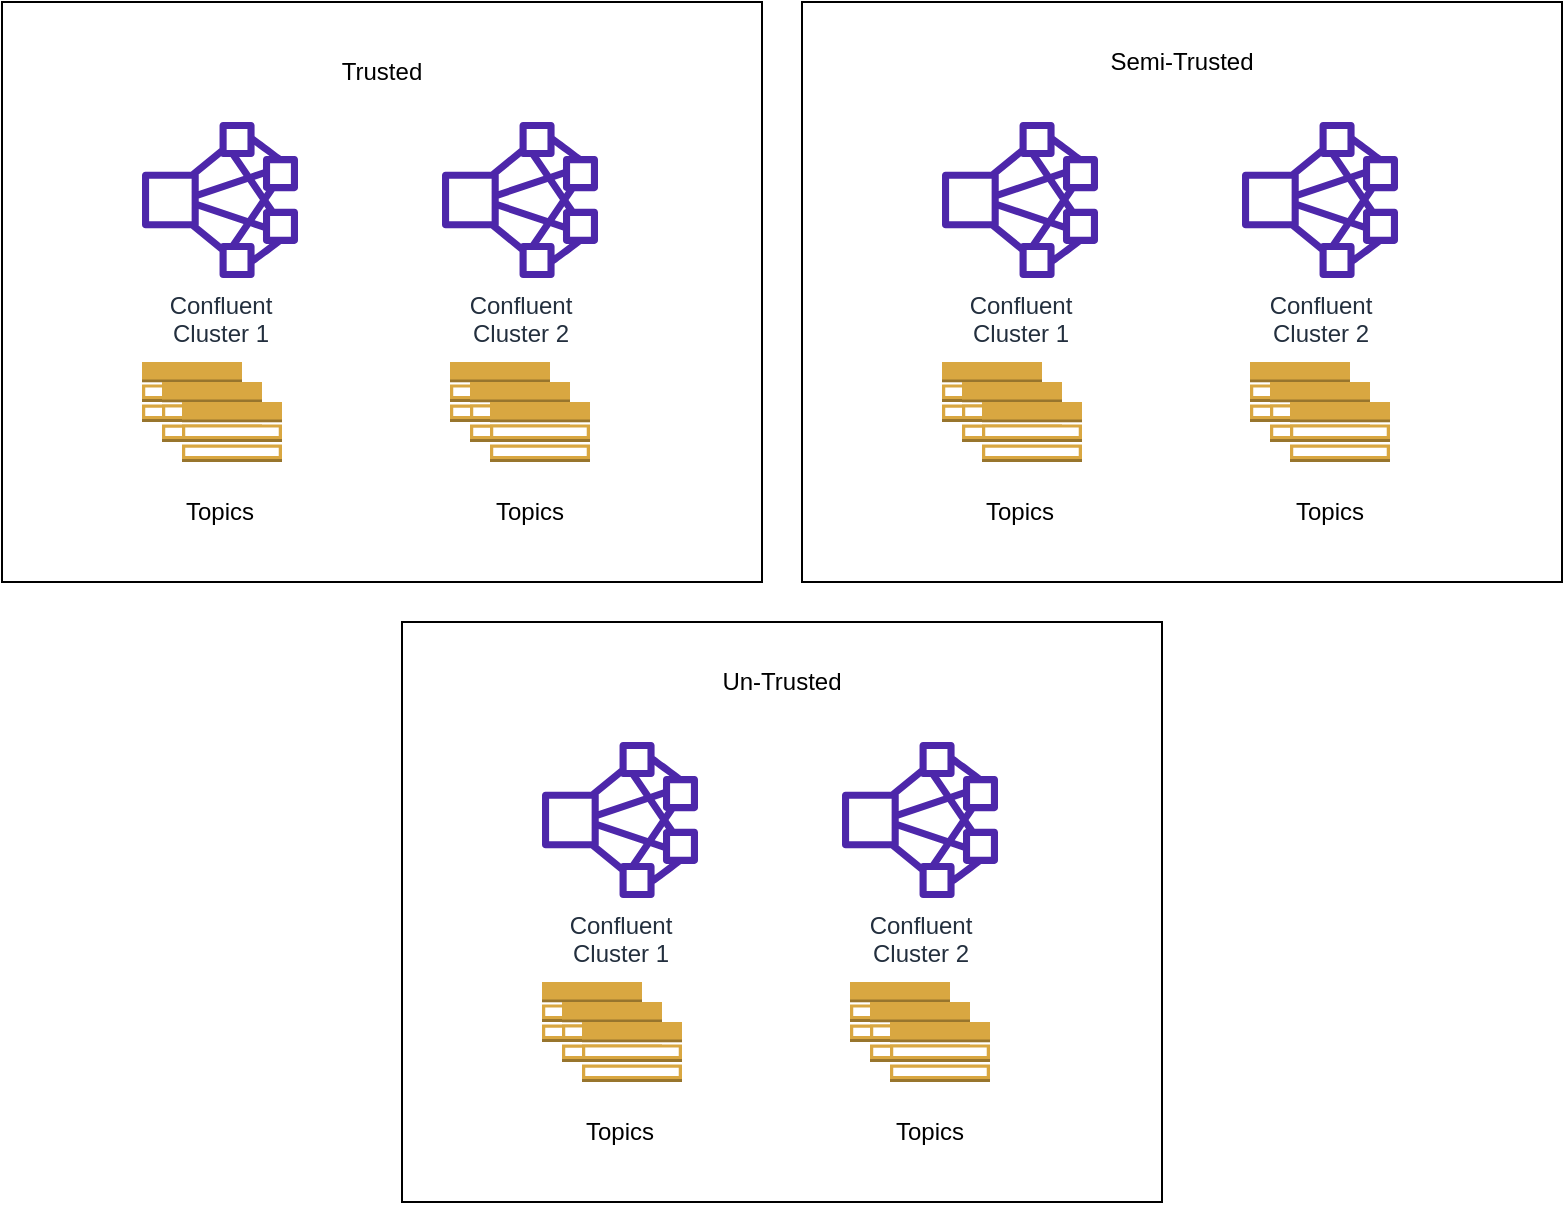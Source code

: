 <mxfile version="21.6.8" type="github">
  <diagram name="Page-1" id="2XYOlN9naNay4gpPBk_H">
    <mxGraphModel dx="1178" dy="788" grid="1" gridSize="10" guides="1" tooltips="1" connect="1" arrows="1" fold="1" page="1" pageScale="1" pageWidth="850" pageHeight="1100" math="0" shadow="0">
      <root>
        <mxCell id="0" />
        <mxCell id="1" parent="0" />
        <mxCell id="ol6Ew_md0vNmfq51G8ao-28" value="" style="group" vertex="1" connectable="0" parent="1">
          <mxGeometry x="510" y="210" width="380" height="290" as="geometry" />
        </mxCell>
        <mxCell id="ol6Ew_md0vNmfq51G8ao-16" value="" style="rounded=0;whiteSpace=wrap;html=1;" vertex="1" parent="ol6Ew_md0vNmfq51G8ao-28">
          <mxGeometry width="380" height="290" as="geometry" />
        </mxCell>
        <mxCell id="ol6Ew_md0vNmfq51G8ao-17" value="Confluent&lt;br&gt;Cluster 1" style="sketch=0;outlineConnect=0;fontColor=#232F3E;gradientColor=none;fillColor=#4D27AA;strokeColor=none;dashed=0;verticalLabelPosition=bottom;verticalAlign=top;align=center;html=1;fontSize=12;fontStyle=0;aspect=fixed;pointerEvents=1;shape=mxgraph.aws4.cluster;" vertex="1" parent="ol6Ew_md0vNmfq51G8ao-28">
          <mxGeometry x="70" y="60" width="78" height="78" as="geometry" />
        </mxCell>
        <mxCell id="ol6Ew_md0vNmfq51G8ao-18" value="Confluent&lt;br&gt;Cluster 2" style="sketch=0;outlineConnect=0;fontColor=#232F3E;gradientColor=none;fillColor=#4D27AA;strokeColor=none;dashed=0;verticalLabelPosition=bottom;verticalAlign=top;align=center;html=1;fontSize=12;fontStyle=0;aspect=fixed;pointerEvents=1;shape=mxgraph.aws4.cluster;" vertex="1" parent="ol6Ew_md0vNmfq51G8ao-28">
          <mxGeometry x="220" y="60" width="78" height="78" as="geometry" />
        </mxCell>
        <mxCell id="ol6Ew_md0vNmfq51G8ao-19" value="" style="outlineConnect=0;dashed=0;verticalLabelPosition=bottom;verticalAlign=top;align=center;html=1;shape=mxgraph.aws3.topic_2;fillColor=#D9A741;gradientColor=none;" vertex="1" parent="ol6Ew_md0vNmfq51G8ao-28">
          <mxGeometry x="70" y="180" width="50" height="30" as="geometry" />
        </mxCell>
        <mxCell id="ol6Ew_md0vNmfq51G8ao-20" value="" style="outlineConnect=0;dashed=0;verticalLabelPosition=bottom;verticalAlign=top;align=center;html=1;shape=mxgraph.aws3.topic_2;fillColor=#D9A741;gradientColor=none;" vertex="1" parent="ol6Ew_md0vNmfq51G8ao-28">
          <mxGeometry x="80" y="190" width="50" height="30" as="geometry" />
        </mxCell>
        <mxCell id="ol6Ew_md0vNmfq51G8ao-21" value="" style="outlineConnect=0;dashed=0;verticalLabelPosition=bottom;verticalAlign=top;align=center;html=1;shape=mxgraph.aws3.topic_2;fillColor=#D9A741;gradientColor=none;" vertex="1" parent="ol6Ew_md0vNmfq51G8ao-28">
          <mxGeometry x="90" y="200" width="50" height="30" as="geometry" />
        </mxCell>
        <mxCell id="ol6Ew_md0vNmfq51G8ao-22" value="" style="outlineConnect=0;dashed=0;verticalLabelPosition=bottom;verticalAlign=top;align=center;html=1;shape=mxgraph.aws3.topic_2;fillColor=#D9A741;gradientColor=none;" vertex="1" parent="ol6Ew_md0vNmfq51G8ao-28">
          <mxGeometry x="224" y="180" width="50" height="30" as="geometry" />
        </mxCell>
        <mxCell id="ol6Ew_md0vNmfq51G8ao-23" value="" style="outlineConnect=0;dashed=0;verticalLabelPosition=bottom;verticalAlign=top;align=center;html=1;shape=mxgraph.aws3.topic_2;fillColor=#D9A741;gradientColor=none;" vertex="1" parent="ol6Ew_md0vNmfq51G8ao-28">
          <mxGeometry x="234" y="190" width="50" height="30" as="geometry" />
        </mxCell>
        <mxCell id="ol6Ew_md0vNmfq51G8ao-24" value="" style="outlineConnect=0;dashed=0;verticalLabelPosition=bottom;verticalAlign=top;align=center;html=1;shape=mxgraph.aws3.topic_2;fillColor=#D9A741;gradientColor=none;" vertex="1" parent="ol6Ew_md0vNmfq51G8ao-28">
          <mxGeometry x="244" y="200" width="50" height="30" as="geometry" />
        </mxCell>
        <mxCell id="ol6Ew_md0vNmfq51G8ao-25" value="Semi-Trusted" style="text;html=1;strokeColor=none;fillColor=none;align=center;verticalAlign=middle;whiteSpace=wrap;rounded=0;" vertex="1" parent="ol6Ew_md0vNmfq51G8ao-28">
          <mxGeometry x="145" y="15" width="90" height="30" as="geometry" />
        </mxCell>
        <mxCell id="ol6Ew_md0vNmfq51G8ao-26" value="Topics" style="text;html=1;strokeColor=none;fillColor=none;align=center;verticalAlign=middle;whiteSpace=wrap;rounded=0;" vertex="1" parent="ol6Ew_md0vNmfq51G8ao-28">
          <mxGeometry x="79" y="240" width="60" height="30" as="geometry" />
        </mxCell>
        <mxCell id="ol6Ew_md0vNmfq51G8ao-27" value="Topics" style="text;html=1;strokeColor=none;fillColor=none;align=center;verticalAlign=middle;whiteSpace=wrap;rounded=0;" vertex="1" parent="ol6Ew_md0vNmfq51G8ao-28">
          <mxGeometry x="234" y="240" width="60" height="30" as="geometry" />
        </mxCell>
        <mxCell id="ol6Ew_md0vNmfq51G8ao-29" value="" style="group" vertex="1" connectable="0" parent="1">
          <mxGeometry x="110" y="210" width="380" height="290" as="geometry" />
        </mxCell>
        <mxCell id="ol6Ew_md0vNmfq51G8ao-2" value="" style="rounded=0;whiteSpace=wrap;html=1;" vertex="1" parent="ol6Ew_md0vNmfq51G8ao-29">
          <mxGeometry width="380" height="290" as="geometry" />
        </mxCell>
        <mxCell id="ol6Ew_md0vNmfq51G8ao-3" value="Confluent&lt;br&gt;Cluster 1" style="sketch=0;outlineConnect=0;fontColor=#232F3E;gradientColor=none;fillColor=#4D27AA;strokeColor=none;dashed=0;verticalLabelPosition=bottom;verticalAlign=top;align=center;html=1;fontSize=12;fontStyle=0;aspect=fixed;pointerEvents=1;shape=mxgraph.aws4.cluster;" vertex="1" parent="ol6Ew_md0vNmfq51G8ao-29">
          <mxGeometry x="70" y="60" width="78" height="78" as="geometry" />
        </mxCell>
        <mxCell id="ol6Ew_md0vNmfq51G8ao-4" value="Confluent&lt;br&gt;Cluster 2" style="sketch=0;outlineConnect=0;fontColor=#232F3E;gradientColor=none;fillColor=#4D27AA;strokeColor=none;dashed=0;verticalLabelPosition=bottom;verticalAlign=top;align=center;html=1;fontSize=12;fontStyle=0;aspect=fixed;pointerEvents=1;shape=mxgraph.aws4.cluster;" vertex="1" parent="ol6Ew_md0vNmfq51G8ao-29">
          <mxGeometry x="220" y="60" width="78" height="78" as="geometry" />
        </mxCell>
        <mxCell id="ol6Ew_md0vNmfq51G8ao-5" value="" style="outlineConnect=0;dashed=0;verticalLabelPosition=bottom;verticalAlign=top;align=center;html=1;shape=mxgraph.aws3.topic_2;fillColor=#D9A741;gradientColor=none;" vertex="1" parent="ol6Ew_md0vNmfq51G8ao-29">
          <mxGeometry x="70" y="180" width="50" height="30" as="geometry" />
        </mxCell>
        <mxCell id="ol6Ew_md0vNmfq51G8ao-6" value="" style="outlineConnect=0;dashed=0;verticalLabelPosition=bottom;verticalAlign=top;align=center;html=1;shape=mxgraph.aws3.topic_2;fillColor=#D9A741;gradientColor=none;" vertex="1" parent="ol6Ew_md0vNmfq51G8ao-29">
          <mxGeometry x="80" y="190" width="50" height="30" as="geometry" />
        </mxCell>
        <mxCell id="ol6Ew_md0vNmfq51G8ao-7" value="" style="outlineConnect=0;dashed=0;verticalLabelPosition=bottom;verticalAlign=top;align=center;html=1;shape=mxgraph.aws3.topic_2;fillColor=#D9A741;gradientColor=none;" vertex="1" parent="ol6Ew_md0vNmfq51G8ao-29">
          <mxGeometry x="90" y="200" width="50" height="30" as="geometry" />
        </mxCell>
        <mxCell id="ol6Ew_md0vNmfq51G8ao-9" value="" style="outlineConnect=0;dashed=0;verticalLabelPosition=bottom;verticalAlign=top;align=center;html=1;shape=mxgraph.aws3.topic_2;fillColor=#D9A741;gradientColor=none;" vertex="1" parent="ol6Ew_md0vNmfq51G8ao-29">
          <mxGeometry x="224" y="180" width="50" height="30" as="geometry" />
        </mxCell>
        <mxCell id="ol6Ew_md0vNmfq51G8ao-10" value="" style="outlineConnect=0;dashed=0;verticalLabelPosition=bottom;verticalAlign=top;align=center;html=1;shape=mxgraph.aws3.topic_2;fillColor=#D9A741;gradientColor=none;" vertex="1" parent="ol6Ew_md0vNmfq51G8ao-29">
          <mxGeometry x="234" y="190" width="50" height="30" as="geometry" />
        </mxCell>
        <mxCell id="ol6Ew_md0vNmfq51G8ao-11" value="" style="outlineConnect=0;dashed=0;verticalLabelPosition=bottom;verticalAlign=top;align=center;html=1;shape=mxgraph.aws3.topic_2;fillColor=#D9A741;gradientColor=none;" vertex="1" parent="ol6Ew_md0vNmfq51G8ao-29">
          <mxGeometry x="244" y="200" width="50" height="30" as="geometry" />
        </mxCell>
        <mxCell id="ol6Ew_md0vNmfq51G8ao-12" value="Trusted" style="text;html=1;strokeColor=none;fillColor=none;align=center;verticalAlign=middle;whiteSpace=wrap;rounded=0;" vertex="1" parent="ol6Ew_md0vNmfq51G8ao-29">
          <mxGeometry x="160" y="20" width="60" height="30" as="geometry" />
        </mxCell>
        <mxCell id="ol6Ew_md0vNmfq51G8ao-13" value="Topics" style="text;html=1;strokeColor=none;fillColor=none;align=center;verticalAlign=middle;whiteSpace=wrap;rounded=0;" vertex="1" parent="ol6Ew_md0vNmfq51G8ao-29">
          <mxGeometry x="79" y="240" width="60" height="30" as="geometry" />
        </mxCell>
        <mxCell id="ol6Ew_md0vNmfq51G8ao-14" value="Topics" style="text;html=1;strokeColor=none;fillColor=none;align=center;verticalAlign=middle;whiteSpace=wrap;rounded=0;" vertex="1" parent="ol6Ew_md0vNmfq51G8ao-29">
          <mxGeometry x="234" y="240" width="60" height="30" as="geometry" />
        </mxCell>
        <mxCell id="ol6Ew_md0vNmfq51G8ao-30" value="" style="group" vertex="1" connectable="0" parent="1">
          <mxGeometry x="310" y="520" width="380" height="290" as="geometry" />
        </mxCell>
        <mxCell id="ol6Ew_md0vNmfq51G8ao-31" value="" style="rounded=0;whiteSpace=wrap;html=1;" vertex="1" parent="ol6Ew_md0vNmfq51G8ao-30">
          <mxGeometry width="380" height="290" as="geometry" />
        </mxCell>
        <mxCell id="ol6Ew_md0vNmfq51G8ao-32" value="Confluent&lt;br&gt;Cluster 1" style="sketch=0;outlineConnect=0;fontColor=#232F3E;gradientColor=none;fillColor=#4D27AA;strokeColor=none;dashed=0;verticalLabelPosition=bottom;verticalAlign=top;align=center;html=1;fontSize=12;fontStyle=0;aspect=fixed;pointerEvents=1;shape=mxgraph.aws4.cluster;" vertex="1" parent="ol6Ew_md0vNmfq51G8ao-30">
          <mxGeometry x="70" y="60" width="78" height="78" as="geometry" />
        </mxCell>
        <mxCell id="ol6Ew_md0vNmfq51G8ao-33" value="Confluent&lt;br&gt;Cluster 2" style="sketch=0;outlineConnect=0;fontColor=#232F3E;gradientColor=none;fillColor=#4D27AA;strokeColor=none;dashed=0;verticalLabelPosition=bottom;verticalAlign=top;align=center;html=1;fontSize=12;fontStyle=0;aspect=fixed;pointerEvents=1;shape=mxgraph.aws4.cluster;" vertex="1" parent="ol6Ew_md0vNmfq51G8ao-30">
          <mxGeometry x="220" y="60" width="78" height="78" as="geometry" />
        </mxCell>
        <mxCell id="ol6Ew_md0vNmfq51G8ao-34" value="" style="outlineConnect=0;dashed=0;verticalLabelPosition=bottom;verticalAlign=top;align=center;html=1;shape=mxgraph.aws3.topic_2;fillColor=#D9A741;gradientColor=none;" vertex="1" parent="ol6Ew_md0vNmfq51G8ao-30">
          <mxGeometry x="70" y="180" width="50" height="30" as="geometry" />
        </mxCell>
        <mxCell id="ol6Ew_md0vNmfq51G8ao-35" value="" style="outlineConnect=0;dashed=0;verticalLabelPosition=bottom;verticalAlign=top;align=center;html=1;shape=mxgraph.aws3.topic_2;fillColor=#D9A741;gradientColor=none;" vertex="1" parent="ol6Ew_md0vNmfq51G8ao-30">
          <mxGeometry x="80" y="190" width="50" height="30" as="geometry" />
        </mxCell>
        <mxCell id="ol6Ew_md0vNmfq51G8ao-36" value="" style="outlineConnect=0;dashed=0;verticalLabelPosition=bottom;verticalAlign=top;align=center;html=1;shape=mxgraph.aws3.topic_2;fillColor=#D9A741;gradientColor=none;" vertex="1" parent="ol6Ew_md0vNmfq51G8ao-30">
          <mxGeometry x="90" y="200" width="50" height="30" as="geometry" />
        </mxCell>
        <mxCell id="ol6Ew_md0vNmfq51G8ao-37" value="" style="outlineConnect=0;dashed=0;verticalLabelPosition=bottom;verticalAlign=top;align=center;html=1;shape=mxgraph.aws3.topic_2;fillColor=#D9A741;gradientColor=none;" vertex="1" parent="ol6Ew_md0vNmfq51G8ao-30">
          <mxGeometry x="224" y="180" width="50" height="30" as="geometry" />
        </mxCell>
        <mxCell id="ol6Ew_md0vNmfq51G8ao-38" value="" style="outlineConnect=0;dashed=0;verticalLabelPosition=bottom;verticalAlign=top;align=center;html=1;shape=mxgraph.aws3.topic_2;fillColor=#D9A741;gradientColor=none;" vertex="1" parent="ol6Ew_md0vNmfq51G8ao-30">
          <mxGeometry x="234" y="190" width="50" height="30" as="geometry" />
        </mxCell>
        <mxCell id="ol6Ew_md0vNmfq51G8ao-39" value="" style="outlineConnect=0;dashed=0;verticalLabelPosition=bottom;verticalAlign=top;align=center;html=1;shape=mxgraph.aws3.topic_2;fillColor=#D9A741;gradientColor=none;" vertex="1" parent="ol6Ew_md0vNmfq51G8ao-30">
          <mxGeometry x="244" y="200" width="50" height="30" as="geometry" />
        </mxCell>
        <mxCell id="ol6Ew_md0vNmfq51G8ao-40" value="Un-Trusted" style="text;html=1;strokeColor=none;fillColor=none;align=center;verticalAlign=middle;whiteSpace=wrap;rounded=0;" vertex="1" parent="ol6Ew_md0vNmfq51G8ao-30">
          <mxGeometry x="145" y="15" width="90" height="30" as="geometry" />
        </mxCell>
        <mxCell id="ol6Ew_md0vNmfq51G8ao-41" value="Topics" style="text;html=1;strokeColor=none;fillColor=none;align=center;verticalAlign=middle;whiteSpace=wrap;rounded=0;" vertex="1" parent="ol6Ew_md0vNmfq51G8ao-30">
          <mxGeometry x="79" y="240" width="60" height="30" as="geometry" />
        </mxCell>
        <mxCell id="ol6Ew_md0vNmfq51G8ao-42" value="Topics" style="text;html=1;strokeColor=none;fillColor=none;align=center;verticalAlign=middle;whiteSpace=wrap;rounded=0;" vertex="1" parent="ol6Ew_md0vNmfq51G8ao-30">
          <mxGeometry x="234" y="240" width="60" height="30" as="geometry" />
        </mxCell>
      </root>
    </mxGraphModel>
  </diagram>
</mxfile>
